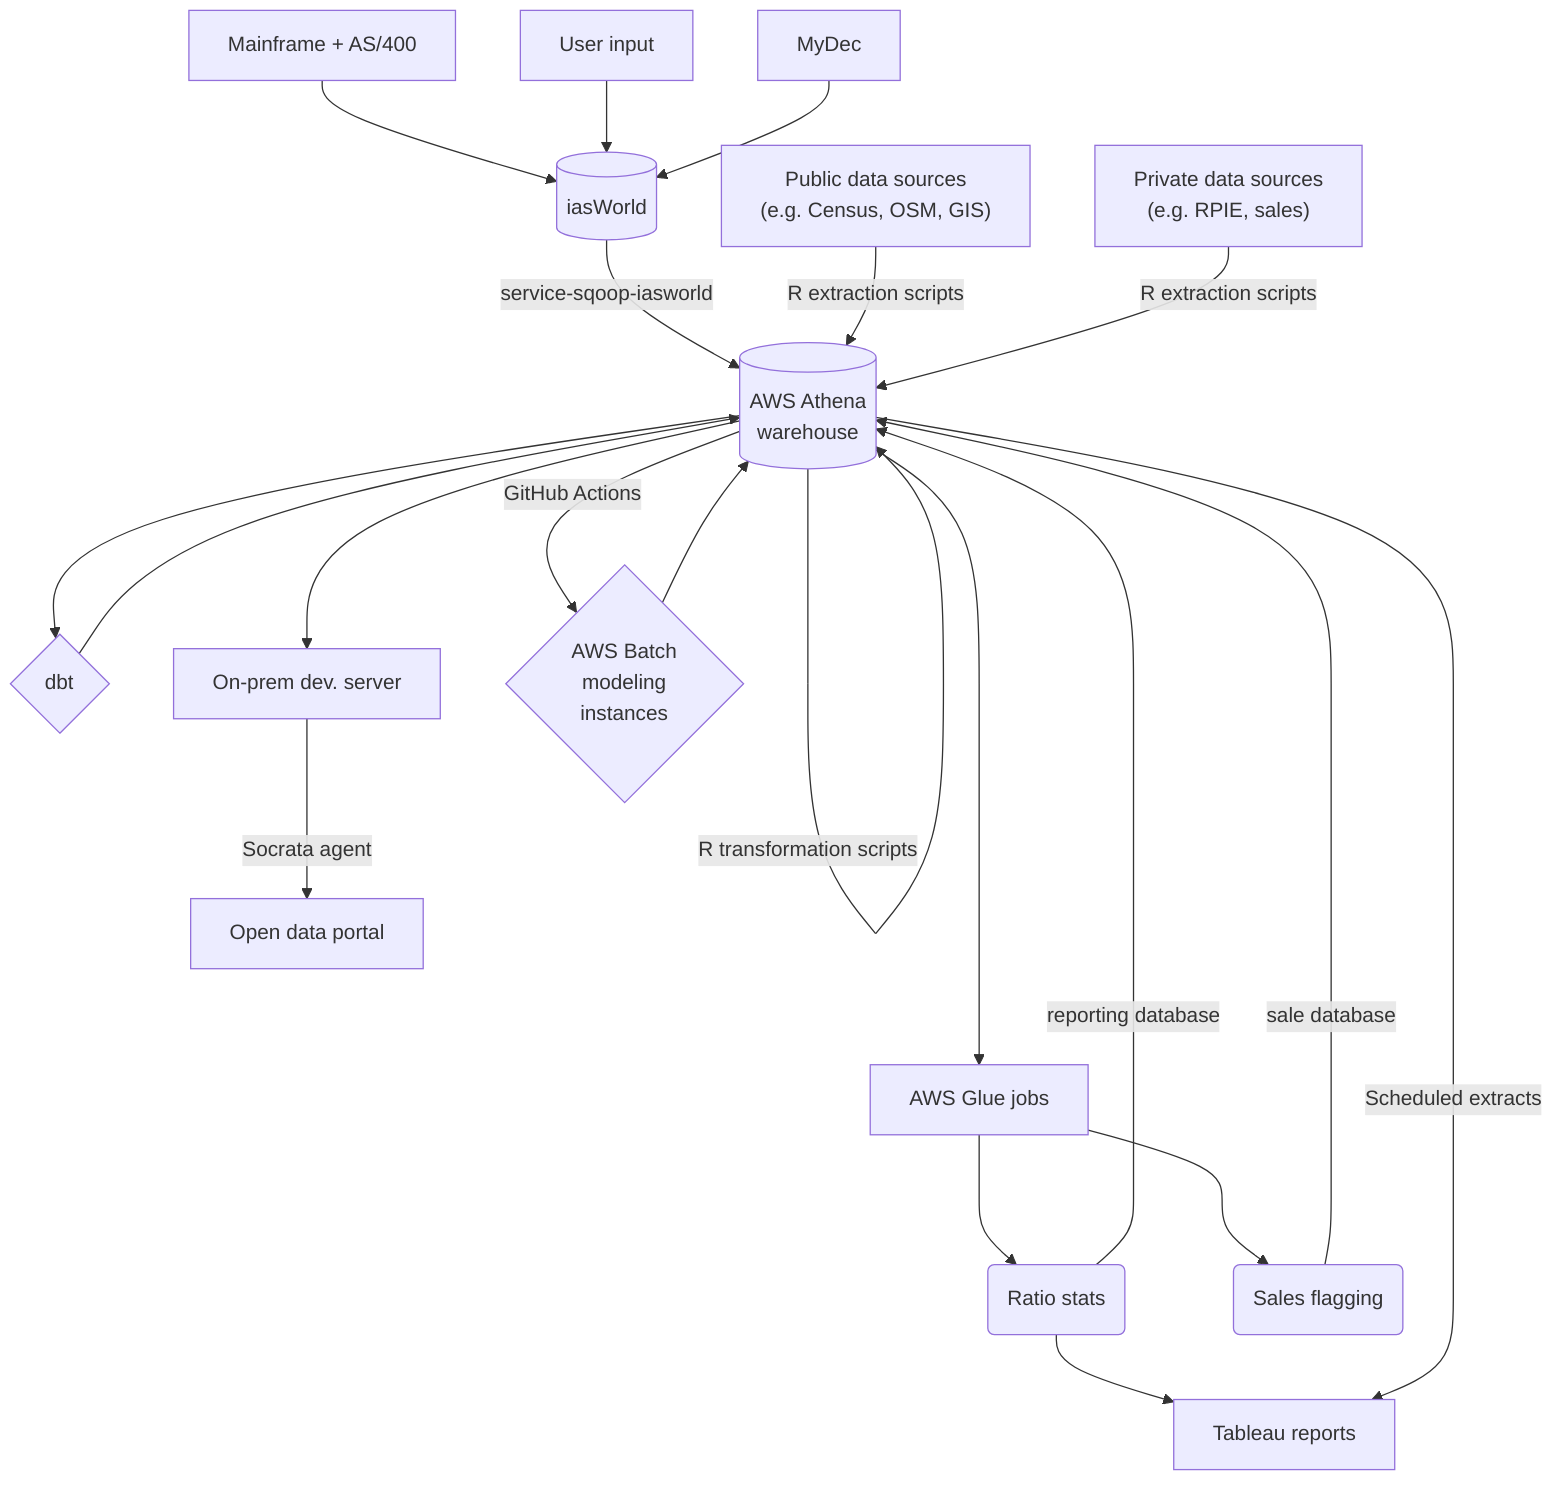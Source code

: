 flowchart TD
  A[Mainframe + AS/400] & B[User input] & M[MyDec]--> C[(iasWorld)]
  C -- service-sqoop-iasworld --> D[(AWS Athena\nwarehouse)]
  E["Public data sources\n(e.g. Census, OSM, GIS)"] & F["Private data sources\n(e.g. RPIE, sales)"] -- R extraction scripts --> D
  D -- R transformation scripts --> D
  D --> I{dbt} --> D
  D ----> K[AWS Glue jobs]
  K ---> L(Ratio stats) -- reporting database --> D
  K ---> N(Sales flagging) -- sale database --> D
  D --> O[On-prem dev. server] -- Socrata agent --> P[Open data portal]
  L --> Q[Tableau reports]
  D -- Scheduled extracts --> Q
  D -- GitHub Actions --> Z{AWS Batch\nmodeling\ninstances} --> D